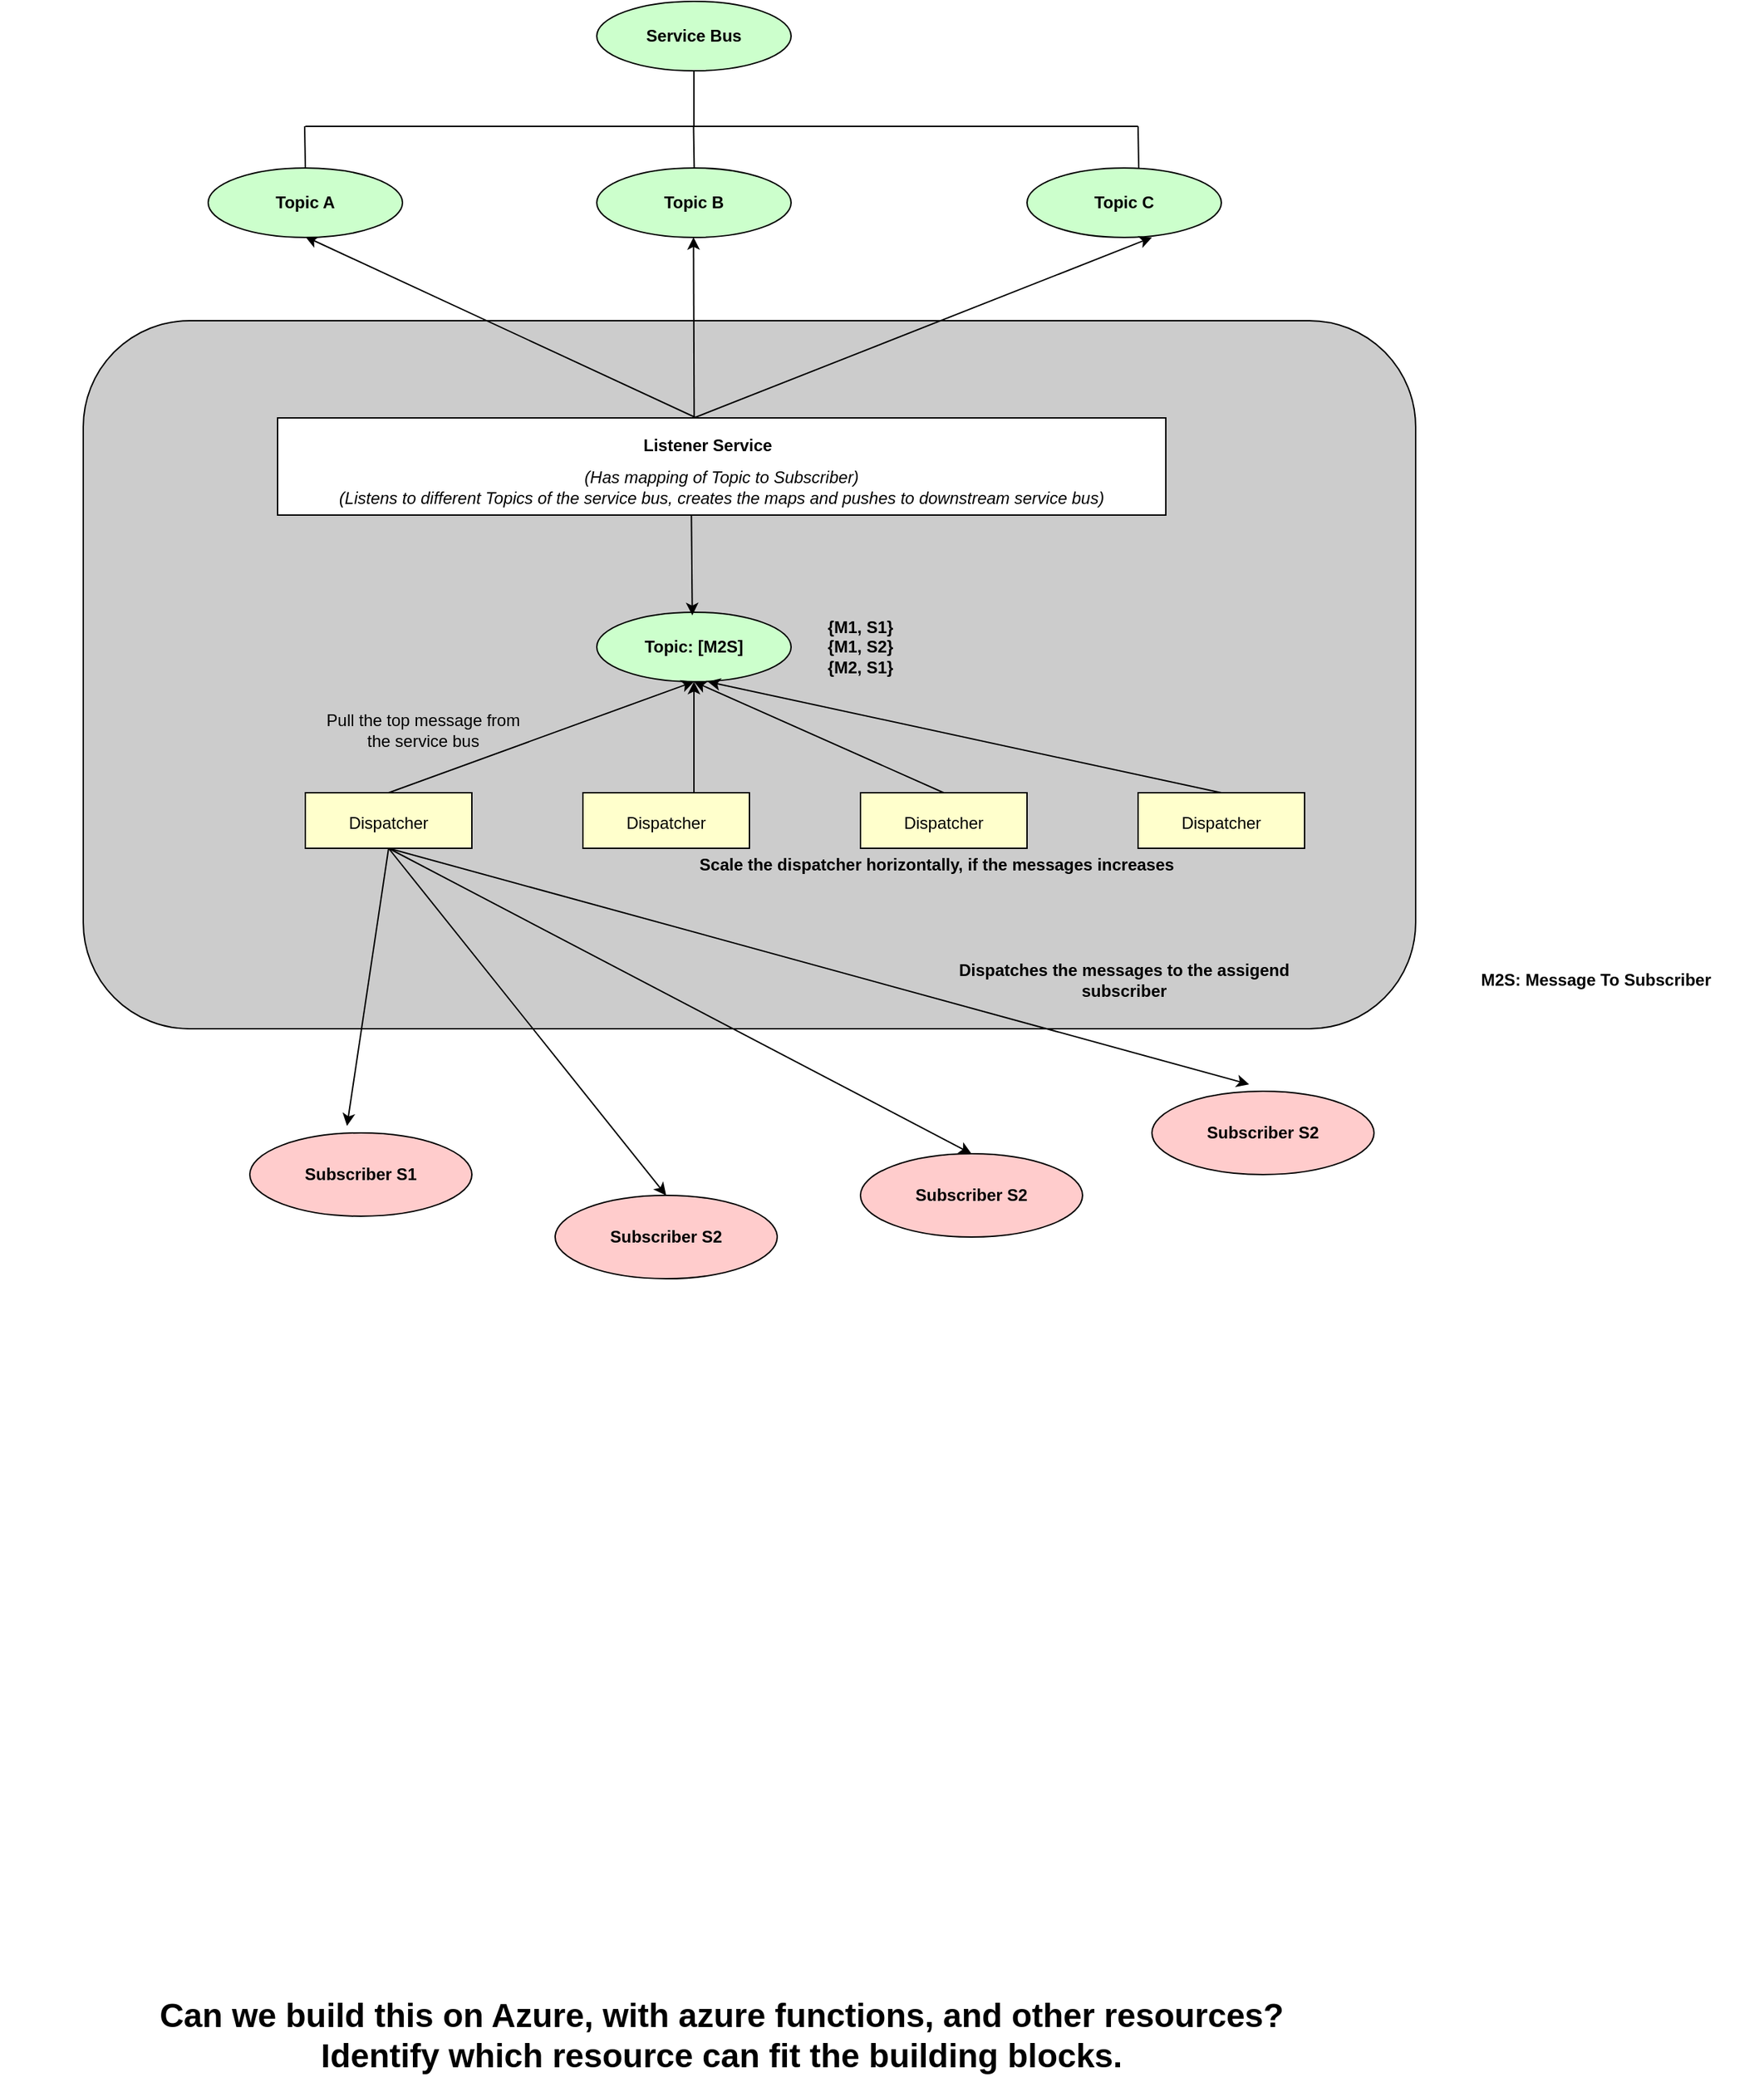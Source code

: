 <mxfile version="27.1.5">
  <diagram name="Page-1" id="qpaghFqAAY1CYDwnZ_x9">
    <mxGraphModel dx="1610" dy="754" grid="1" gridSize="10" guides="1" tooltips="1" connect="1" arrows="1" fold="1" page="1" pageScale="1" pageWidth="2339" pageHeight="3300" math="0" shadow="0">
      <root>
        <mxCell id="0" />
        <mxCell id="1" parent="0" />
        <mxCell id="bIHd8Lqd7nxUhWNbO2eW-68" value="" style="rounded=1;whiteSpace=wrap;html=1;fillColor=light-dark(#CCCCCC,var(--ge-dark-color, #121212));" parent="1" vertex="1">
          <mxGeometry x="400" y="340" width="960" height="510" as="geometry" />
        </mxCell>
        <mxCell id="bIHd8Lqd7nxUhWNbO2eW-9" value="" style="endArrow=classic;html=1;rounded=0;exitX=0.472;exitY=0.008;exitDx=0;exitDy=0;exitPerimeter=0;" parent="1" edge="1">
          <mxGeometry width="50" height="50" relative="1" as="geometry">
            <mxPoint x="841.76" y="410.0" as="sourcePoint" />
            <mxPoint x="560" y="279.44" as="targetPoint" />
          </mxGeometry>
        </mxCell>
        <mxCell id="bIHd8Lqd7nxUhWNbO2eW-1" value="" style="ellipse;whiteSpace=wrap;html=1;fillColor=light-dark(#CCFFCC,var(--ge-dark-color, #121212));" parent="1" vertex="1">
          <mxGeometry x="490" y="230" width="140" height="50" as="geometry" />
        </mxCell>
        <mxCell id="bIHd8Lqd7nxUhWNbO2eW-2" value="Topic A" style="text;html=1;align=center;verticalAlign=middle;whiteSpace=wrap;rounded=0;fontStyle=1" parent="1" vertex="1">
          <mxGeometry x="510" y="240" width="100" height="30" as="geometry" />
        </mxCell>
        <mxCell id="bIHd8Lqd7nxUhWNbO2eW-3" value="" style="ellipse;whiteSpace=wrap;html=1;fillColor=light-dark(#CCFFCC,var(--ge-dark-color, #121212));" parent="1" vertex="1">
          <mxGeometry x="770" y="230" width="140" height="50" as="geometry" />
        </mxCell>
        <mxCell id="bIHd8Lqd7nxUhWNbO2eW-4" value="Topic B" style="text;html=1;align=center;verticalAlign=middle;whiteSpace=wrap;rounded=0;fontStyle=1" parent="1" vertex="1">
          <mxGeometry x="790" y="240" width="100" height="30" as="geometry" />
        </mxCell>
        <mxCell id="bIHd8Lqd7nxUhWNbO2eW-5" value="" style="ellipse;whiteSpace=wrap;html=1;fillColor=light-dark(#CCFFCC,var(--ge-dark-color, #121212));" parent="1" vertex="1">
          <mxGeometry x="1080" y="230" width="140" height="50" as="geometry" />
        </mxCell>
        <mxCell id="bIHd8Lqd7nxUhWNbO2eW-6" value="Topic C" style="text;html=1;align=center;verticalAlign=middle;whiteSpace=wrap;rounded=0;fontStyle=1" parent="1" vertex="1">
          <mxGeometry x="1100" y="240" width="100" height="30" as="geometry" />
        </mxCell>
        <mxCell id="bIHd8Lqd7nxUhWNbO2eW-7" value="" style="rounded=0;whiteSpace=wrap;html=1;" parent="1" vertex="1">
          <mxGeometry x="540" y="410" width="640" height="70" as="geometry" />
        </mxCell>
        <mxCell id="bIHd8Lqd7nxUhWNbO2eW-8" value="Listener Service" style="text;html=1;align=center;verticalAlign=middle;whiteSpace=wrap;rounded=0;fontStyle=1" parent="1" vertex="1">
          <mxGeometry x="800" y="415" width="100" height="30" as="geometry" />
        </mxCell>
        <mxCell id="bIHd8Lqd7nxUhWNbO2eW-10" value="" style="endArrow=classic;html=1;rounded=0;exitX=0.469;exitY=-0.006;exitDx=0;exitDy=0;exitPerimeter=0;" parent="1" source="bIHd8Lqd7nxUhWNbO2eW-7" edge="1">
          <mxGeometry width="50" height="50" relative="1" as="geometry">
            <mxPoint x="800.0" y="390.0" as="sourcePoint" />
            <mxPoint x="839.68" y="279.84" as="targetPoint" />
          </mxGeometry>
        </mxCell>
        <mxCell id="bIHd8Lqd7nxUhWNbO2eW-11" value="" style="endArrow=classic;html=1;rounded=0;entryX=0.5;entryY=1;entryDx=0;entryDy=0;" parent="1" edge="1">
          <mxGeometry width="50" height="50" relative="1" as="geometry">
            <mxPoint x="840" y="410" as="sourcePoint" />
            <mxPoint x="1170" y="280" as="targetPoint" />
          </mxGeometry>
        </mxCell>
        <mxCell id="bIHd8Lqd7nxUhWNbO2eW-13" value="" style="ellipse;whiteSpace=wrap;html=1;fillColor=light-dark(#FFCCCC,var(--ge-dark-color, #121212));" parent="1" vertex="1">
          <mxGeometry x="520" y="925" width="160" height="60" as="geometry" />
        </mxCell>
        <mxCell id="bIHd8Lqd7nxUhWNbO2eW-14" value="Subscriber S1" style="text;html=1;align=center;verticalAlign=middle;whiteSpace=wrap;rounded=0;fontStyle=1" parent="1" vertex="1">
          <mxGeometry x="550" y="940" width="100" height="30" as="geometry" />
        </mxCell>
        <mxCell id="bIHd8Lqd7nxUhWNbO2eW-15" value="" style="ellipse;whiteSpace=wrap;html=1;fillColor=light-dark(#FFCCCC,var(--ge-dark-color, #121212));" parent="1" vertex="1">
          <mxGeometry x="740" y="970" width="160" height="60" as="geometry" />
        </mxCell>
        <mxCell id="bIHd8Lqd7nxUhWNbO2eW-16" value="Subscriber S2" style="text;html=1;align=center;verticalAlign=middle;whiteSpace=wrap;rounded=0;fontStyle=1" parent="1" vertex="1">
          <mxGeometry x="770" y="985" width="100" height="30" as="geometry" />
        </mxCell>
        <mxCell id="bIHd8Lqd7nxUhWNbO2eW-17" value="" style="ellipse;whiteSpace=wrap;html=1;fillColor=light-dark(#FFCCCC,var(--ge-dark-color, #121212));" parent="1" vertex="1">
          <mxGeometry x="960" y="940" width="160" height="60" as="geometry" />
        </mxCell>
        <mxCell id="bIHd8Lqd7nxUhWNbO2eW-18" value="Subscriber S2" style="text;html=1;align=center;verticalAlign=middle;whiteSpace=wrap;rounded=0;fontStyle=1" parent="1" vertex="1">
          <mxGeometry x="990" y="955" width="100" height="30" as="geometry" />
        </mxCell>
        <mxCell id="bIHd8Lqd7nxUhWNbO2eW-19" value="" style="ellipse;whiteSpace=wrap;html=1;fillColor=light-dark(#FFCCCC,var(--ge-dark-color, #121212));" parent="1" vertex="1">
          <mxGeometry x="1170" y="895" width="160" height="60" as="geometry" />
        </mxCell>
        <mxCell id="bIHd8Lqd7nxUhWNbO2eW-20" value="Subscriber S2" style="text;html=1;align=center;verticalAlign=middle;whiteSpace=wrap;rounded=0;fontStyle=1" parent="1" vertex="1">
          <mxGeometry x="1200" y="910" width="100" height="30" as="geometry" />
        </mxCell>
        <mxCell id="bIHd8Lqd7nxUhWNbO2eW-28" value="" style="ellipse;whiteSpace=wrap;html=1;fillColor=light-dark(#CCFFCC,var(--ge-dark-color, #121212));" parent="1" vertex="1">
          <mxGeometry x="770" y="110" width="140" height="50" as="geometry" />
        </mxCell>
        <mxCell id="bIHd8Lqd7nxUhWNbO2eW-29" value="Service Bus" style="text;html=1;align=center;verticalAlign=middle;whiteSpace=wrap;rounded=0;fontStyle=1" parent="1" vertex="1">
          <mxGeometry x="790" y="120" width="100" height="30" as="geometry" />
        </mxCell>
        <mxCell id="bIHd8Lqd7nxUhWNbO2eW-37" value="" style="endArrow=none;html=1;rounded=0;" parent="1" edge="1">
          <mxGeometry width="50" height="50" relative="1" as="geometry">
            <mxPoint x="560" y="200" as="sourcePoint" />
            <mxPoint x="1160" y="200" as="targetPoint" />
          </mxGeometry>
        </mxCell>
        <mxCell id="bIHd8Lqd7nxUhWNbO2eW-38" value="" style="endArrow=none;html=1;rounded=0;" parent="1" edge="1">
          <mxGeometry width="50" height="50" relative="1" as="geometry">
            <mxPoint x="840" y="200" as="sourcePoint" />
            <mxPoint x="840" y="160" as="targetPoint" />
          </mxGeometry>
        </mxCell>
        <mxCell id="bIHd8Lqd7nxUhWNbO2eW-39" value="" style="endArrow=none;html=1;rounded=0;" parent="1" edge="1">
          <mxGeometry width="50" height="50" relative="1" as="geometry">
            <mxPoint x="560" y="230" as="sourcePoint" />
            <mxPoint x="559.52" y="200" as="targetPoint" />
          </mxGeometry>
        </mxCell>
        <mxCell id="bIHd8Lqd7nxUhWNbO2eW-40" value="" style="endArrow=none;html=1;rounded=0;" parent="1" edge="1">
          <mxGeometry width="50" height="50" relative="1" as="geometry">
            <mxPoint x="840.2" y="230" as="sourcePoint" />
            <mxPoint x="839.72" y="200" as="targetPoint" />
          </mxGeometry>
        </mxCell>
        <mxCell id="bIHd8Lqd7nxUhWNbO2eW-41" value="" style="endArrow=none;html=1;rounded=0;" parent="1" edge="1">
          <mxGeometry width="50" height="50" relative="1" as="geometry">
            <mxPoint x="1160.48" y="230" as="sourcePoint" />
            <mxPoint x="1160" y="200" as="targetPoint" />
          </mxGeometry>
        </mxCell>
        <mxCell id="bIHd8Lqd7nxUhWNbO2eW-42" value="(Has mapping of Topic to Subscriber)&lt;br&gt;(Listens to different Topics of the service bus, creates the maps and pushes to downstream service bus)" style="text;html=1;align=center;verticalAlign=middle;whiteSpace=wrap;rounded=0;fontStyle=2" parent="1" vertex="1">
          <mxGeometry x="575" y="445" width="570" height="30" as="geometry" />
        </mxCell>
        <mxCell id="bIHd8Lqd7nxUhWNbO2eW-43" value="" style="ellipse;whiteSpace=wrap;html=1;fillColor=light-dark(#CCFFCC,var(--ge-dark-color, #121212));" parent="1" vertex="1">
          <mxGeometry x="770" y="550" width="140" height="50" as="geometry" />
        </mxCell>
        <mxCell id="bIHd8Lqd7nxUhWNbO2eW-44" value="Topic: [M2S]" style="text;html=1;align=center;verticalAlign=middle;whiteSpace=wrap;rounded=0;fontStyle=1" parent="1" vertex="1">
          <mxGeometry x="780" y="560" width="120" height="30" as="geometry" />
        </mxCell>
        <mxCell id="bIHd8Lqd7nxUhWNbO2eW-45" value="" style="endArrow=classic;html=1;rounded=0;exitX=0.469;exitY=1;exitDx=0;exitDy=0;exitPerimeter=0;entryX=0.413;entryY=0.044;entryDx=0;entryDy=0;entryPerimeter=0;" parent="1" edge="1">
          <mxGeometry width="50" height="50" relative="1" as="geometry">
            <mxPoint x="838.16" y="480" as="sourcePoint" />
            <mxPoint x="838.82" y="552.2" as="targetPoint" />
          </mxGeometry>
        </mxCell>
        <mxCell id="bIHd8Lqd7nxUhWNbO2eW-46" value="&lt;b&gt;{M1, S1}&lt;br&gt;{M1, S2}&lt;br&gt;{M2, S1}&lt;/b&gt;" style="text;html=1;align=center;verticalAlign=middle;whiteSpace=wrap;rounded=0;" parent="1" vertex="1">
          <mxGeometry x="930" y="560" width="60" height="30" as="geometry" />
        </mxCell>
        <mxCell id="bIHd8Lqd7nxUhWNbO2eW-47" value="" style="rounded=0;whiteSpace=wrap;html=1;fillColor=light-dark(#FFFFCC,var(--ge-dark-color, #121212));" parent="1" vertex="1">
          <mxGeometry x="560" y="680" width="120" height="40" as="geometry" />
        </mxCell>
        <mxCell id="bIHd8Lqd7nxUhWNbO2eW-48" value="Dispatcher" style="text;html=1;align=center;verticalAlign=middle;whiteSpace=wrap;rounded=0;" parent="1" vertex="1">
          <mxGeometry x="590" y="687" width="60" height="30" as="geometry" />
        </mxCell>
        <mxCell id="bIHd8Lqd7nxUhWNbO2eW-49" value="" style="rounded=0;whiteSpace=wrap;html=1;fillColor=light-dark(#FFFFCC,var(--ge-dark-color, #121212));" parent="1" vertex="1">
          <mxGeometry x="760" y="680" width="120" height="40" as="geometry" />
        </mxCell>
        <mxCell id="bIHd8Lqd7nxUhWNbO2eW-50" value="Dispatcher" style="text;html=1;align=center;verticalAlign=middle;whiteSpace=wrap;rounded=0;" parent="1" vertex="1">
          <mxGeometry x="790" y="687" width="60" height="30" as="geometry" />
        </mxCell>
        <mxCell id="bIHd8Lqd7nxUhWNbO2eW-51" value="" style="rounded=0;whiteSpace=wrap;html=1;fillColor=light-dark(#FFFFCC,var(--ge-dark-color, #121212));" parent="1" vertex="1">
          <mxGeometry x="960" y="680" width="120" height="40" as="geometry" />
        </mxCell>
        <mxCell id="bIHd8Lqd7nxUhWNbO2eW-52" value="Dispatcher" style="text;html=1;align=center;verticalAlign=middle;whiteSpace=wrap;rounded=0;" parent="1" vertex="1">
          <mxGeometry x="990" y="687" width="60" height="30" as="geometry" />
        </mxCell>
        <mxCell id="bIHd8Lqd7nxUhWNbO2eW-53" value="" style="rounded=0;whiteSpace=wrap;html=1;fillColor=light-dark(#FFFFCC,var(--ge-dark-color, #121212));" parent="1" vertex="1">
          <mxGeometry x="1160" y="680" width="120" height="40" as="geometry" />
        </mxCell>
        <mxCell id="bIHd8Lqd7nxUhWNbO2eW-54" value="Dispatcher" style="text;html=1;align=center;verticalAlign=middle;whiteSpace=wrap;rounded=0;" parent="1" vertex="1">
          <mxGeometry x="1190" y="687" width="60" height="30" as="geometry" />
        </mxCell>
        <mxCell id="bIHd8Lqd7nxUhWNbO2eW-55" value="" style="endArrow=classic;html=1;rounded=0;entryX=0.5;entryY=1;entryDx=0;entryDy=0;" parent="1" target="bIHd8Lqd7nxUhWNbO2eW-43" edge="1">
          <mxGeometry width="50" height="50" relative="1" as="geometry">
            <mxPoint x="620" y="680" as="sourcePoint" />
            <mxPoint x="670" y="630" as="targetPoint" />
          </mxGeometry>
        </mxCell>
        <mxCell id="bIHd8Lqd7nxUhWNbO2eW-56" value="" style="endArrow=classic;html=1;rounded=0;" parent="1" edge="1">
          <mxGeometry width="50" height="50" relative="1" as="geometry">
            <mxPoint x="840" y="680" as="sourcePoint" />
            <mxPoint x="840" y="600" as="targetPoint" />
          </mxGeometry>
        </mxCell>
        <mxCell id="bIHd8Lqd7nxUhWNbO2eW-57" value="" style="endArrow=classic;html=1;rounded=0;entryX=0.5;entryY=1;entryDx=0;entryDy=0;" parent="1" target="bIHd8Lqd7nxUhWNbO2eW-43" edge="1">
          <mxGeometry width="50" height="50" relative="1" as="geometry">
            <mxPoint x="1020" y="680" as="sourcePoint" />
            <mxPoint x="1070" y="630" as="targetPoint" />
          </mxGeometry>
        </mxCell>
        <mxCell id="bIHd8Lqd7nxUhWNbO2eW-58" value="" style="endArrow=classic;html=1;rounded=0;" parent="1" edge="1">
          <mxGeometry width="50" height="50" relative="1" as="geometry">
            <mxPoint x="1220" y="680" as="sourcePoint" />
            <mxPoint x="850" y="600" as="targetPoint" />
          </mxGeometry>
        </mxCell>
        <mxCell id="bIHd8Lqd7nxUhWNbO2eW-59" value="Scale the dispatcher horizontally, if the messages increases" style="text;html=1;align=center;verticalAlign=middle;whiteSpace=wrap;rounded=0;fontStyle=1" parent="1" vertex="1">
          <mxGeometry x="840" y="717" width="350" height="30" as="geometry" />
        </mxCell>
        <mxCell id="bIHd8Lqd7nxUhWNbO2eW-61" value="" style="endArrow=classic;html=1;rounded=0;exitX=0.5;exitY=1;exitDx=0;exitDy=0;" parent="1" source="bIHd8Lqd7nxUhWNbO2eW-47" edge="1">
          <mxGeometry width="50" height="50" relative="1" as="geometry">
            <mxPoint x="580" y="830" as="sourcePoint" />
            <mxPoint x="590" y="920" as="targetPoint" />
          </mxGeometry>
        </mxCell>
        <mxCell id="bIHd8Lqd7nxUhWNbO2eW-62" value="" style="endArrow=classic;html=1;rounded=0;entryX=0.5;entryY=0;entryDx=0;entryDy=0;" parent="1" target="bIHd8Lqd7nxUhWNbO2eW-15" edge="1">
          <mxGeometry width="50" height="50" relative="1" as="geometry">
            <mxPoint x="620" y="720" as="sourcePoint" />
            <mxPoint x="670" y="670" as="targetPoint" />
          </mxGeometry>
        </mxCell>
        <mxCell id="bIHd8Lqd7nxUhWNbO2eW-63" value="" style="endArrow=classic;html=1;rounded=0;entryX=0.5;entryY=0;entryDx=0;entryDy=0;" parent="1" target="bIHd8Lqd7nxUhWNbO2eW-17" edge="1">
          <mxGeometry width="50" height="50" relative="1" as="geometry">
            <mxPoint x="620" y="720" as="sourcePoint" />
            <mxPoint x="670" y="670" as="targetPoint" />
          </mxGeometry>
        </mxCell>
        <mxCell id="bIHd8Lqd7nxUhWNbO2eW-64" value="" style="endArrow=classic;html=1;rounded=0;" parent="1" edge="1">
          <mxGeometry width="50" height="50" relative="1" as="geometry">
            <mxPoint x="620" y="720" as="sourcePoint" />
            <mxPoint x="1240" y="890" as="targetPoint" />
          </mxGeometry>
        </mxCell>
        <mxCell id="bIHd8Lqd7nxUhWNbO2eW-65" value="Dispatches the messages to the assigend subscriber" style="text;html=1;align=center;verticalAlign=middle;whiteSpace=wrap;rounded=0;fontStyle=1" parent="1" vertex="1">
          <mxGeometry x="1000" y="800" width="300" height="30" as="geometry" />
        </mxCell>
        <mxCell id="bIHd8Lqd7nxUhWNbO2eW-66" value="Pull the top message from the service bus" style="text;html=1;align=center;verticalAlign=middle;whiteSpace=wrap;rounded=0;" parent="1" vertex="1">
          <mxGeometry x="570" y="620" width="150" height="30" as="geometry" />
        </mxCell>
        <mxCell id="bIHd8Lqd7nxUhWNbO2eW-70" value="&lt;b&gt;&lt;font style=&quot;font-size: 24px;&quot;&gt;Can we build this on Azure, with azure functions, and other resources?&lt;br&gt;Identify which resource can fit the building blocks.&lt;/font&gt;&lt;/b&gt;" style="text;html=1;align=center;verticalAlign=middle;whiteSpace=wrap;rounded=0;" parent="1" vertex="1">
          <mxGeometry x="340" y="1560" width="1040" height="30" as="geometry" />
        </mxCell>
        <mxCell id="0IAiUkqS5mAqA76OA03Z-1" value="M2S: Message To Subscriber" style="text;html=1;align=center;verticalAlign=middle;whiteSpace=wrap;rounded=0;fontStyle=1" vertex="1" parent="1">
          <mxGeometry x="1370" y="800" width="240" height="30" as="geometry" />
        </mxCell>
      </root>
    </mxGraphModel>
  </diagram>
</mxfile>
